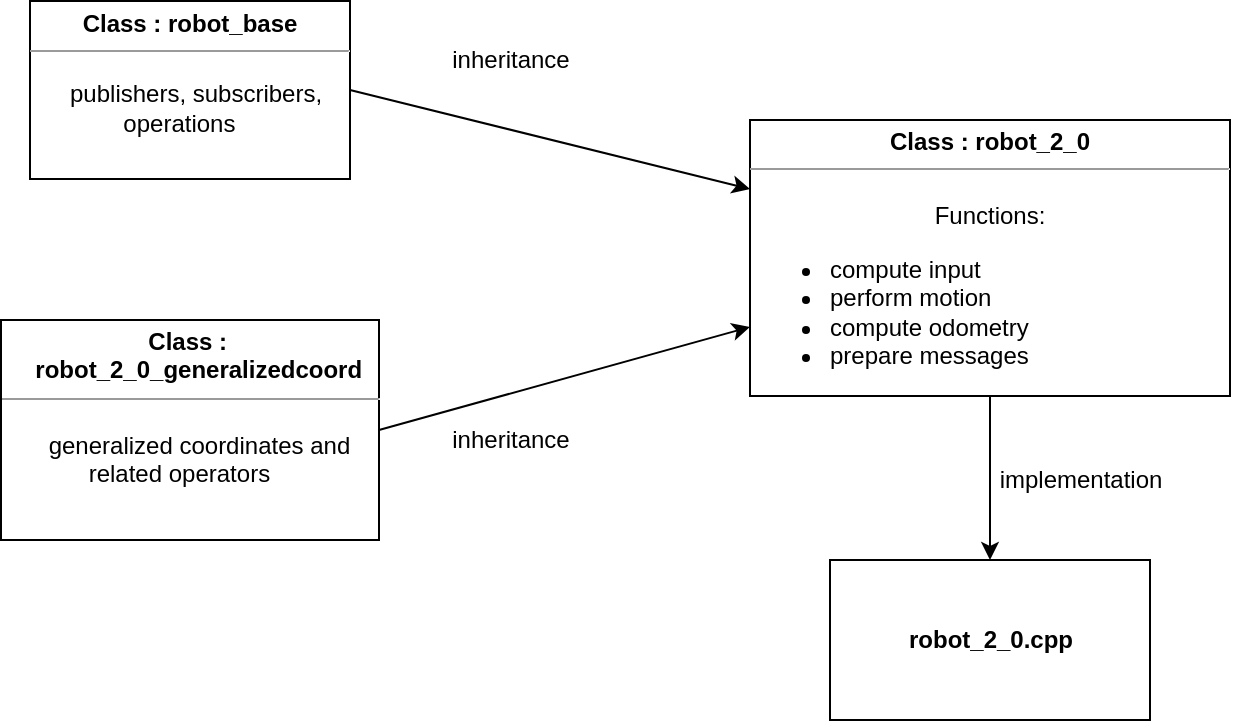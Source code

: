 <mxfile version="13.1.14" type="device"><diagram id="9Rt7dlmSwnU8pNxs5tLP" name="Page-1"><mxGraphModel dx="1234" dy="549" grid="1" gridSize="10" guides="1" tooltips="1" connect="1" arrows="1" fold="1" page="1" pageScale="1" pageWidth="827" pageHeight="1169" math="0" shadow="0"><root><mxCell id="0"/><mxCell id="1" parent="0"/><mxCell id="lwPOiESWu4GwO_ZsnWGg-4" value="" style="endArrow=classic;html=1;exitX=1;exitY=0.5;exitDx=0;exitDy=0;entryX=0;entryY=0.25;entryDx=0;entryDy=0;" edge="1" parent="1" source="lwPOiESWu4GwO_ZsnWGg-19" target="lwPOiESWu4GwO_ZsnWGg-21"><mxGeometry width="50" height="50" relative="1" as="geometry"><mxPoint x="290" y="95" as="sourcePoint"/><mxPoint x="470" y="135" as="targetPoint"/></mxGeometry></mxCell><mxCell id="lwPOiESWu4GwO_ZsnWGg-5" value="inheritance" style="text;html=1;align=center;verticalAlign=middle;resizable=0;points=[];autosize=1;" vertex="1" parent="1"><mxGeometry x="245" y="70" width="70" height="20" as="geometry"/></mxCell><mxCell id="lwPOiESWu4GwO_ZsnWGg-6" value="inheritance" style="text;html=1;align=center;verticalAlign=middle;resizable=0;points=[];autosize=1;" vertex="1" parent="1"><mxGeometry x="245" y="260" width="70" height="20" as="geometry"/></mxCell><mxCell id="lwPOiESWu4GwO_ZsnWGg-7" value="" style="endArrow=classic;html=1;exitX=1;exitY=0.5;exitDx=0;exitDy=0;entryX=0;entryY=0.75;entryDx=0;entryDy=0;" edge="1" parent="1" source="lwPOiESWu4GwO_ZsnWGg-20" target="lwPOiESWu4GwO_ZsnWGg-21"><mxGeometry width="50" height="50" relative="1" as="geometry"><mxPoint x="291" y="275" as="sourcePoint"/><mxPoint x="470" y="225" as="targetPoint"/></mxGeometry></mxCell><mxCell id="lwPOiESWu4GwO_ZsnWGg-19" value="&lt;p style=&quot;margin: 0px ; margin-top: 4px ; text-align: center&quot;&gt;&lt;b&gt;Class : robot_base&lt;/b&gt;&lt;/p&gt;&lt;hr size=&quot;1&quot;&gt;&lt;div style=&quot;height: 2px&quot;&gt;&lt;span style=&quot;text-align: center&quot;&gt;&amp;nbsp; &amp;nbsp; &amp;nbsp;&lt;/span&gt;&lt;/div&gt;&lt;div style=&quot;height: 2px&quot;&gt;&lt;span style=&quot;text-align: center&quot;&gt;&lt;br&gt;&lt;/span&gt;&lt;/div&gt;&lt;div style=&quot;height: 2px&quot;&gt;&lt;span style=&quot;text-align: center&quot;&gt;&lt;br&gt;&lt;/span&gt;&lt;/div&gt;&lt;div style=&quot;height: 2px&quot;&gt;&lt;span style=&quot;text-align: center&quot;&gt;&lt;br&gt;&lt;/span&gt;&lt;/div&gt;&lt;div style=&quot;height: 2px&quot;&gt;&lt;span style=&quot;text-align: center&quot;&gt;&amp;nbsp; &amp;nbsp; &amp;nbsp; publishers, subscribers,&amp;nbsp;&lt;/span&gt;&lt;br style=&quot;text-align: center&quot;&gt;&lt;span style=&quot;text-align: center&quot;&gt;&amp;nbsp; &amp;nbsp; &amp;nbsp; &amp;nbsp; &amp;nbsp; &amp;nbsp; &amp;nbsp; operations&lt;/span&gt;&lt;/div&gt;" style="verticalAlign=top;align=left;overflow=fill;fontSize=12;fontFamily=Helvetica;html=1;" vertex="1" parent="1"><mxGeometry x="40" y="50.5" width="160" height="89" as="geometry"/></mxCell><mxCell id="lwPOiESWu4GwO_ZsnWGg-20" value="&lt;p style=&quot;margin: 0px ; margin-top: 4px ; text-align: center&quot;&gt;&lt;b&gt;Class :&amp;nbsp;&lt;/b&gt;&lt;/p&gt;&lt;b style=&quot;text-align: center&quot;&gt;&amp;nbsp; &amp;nbsp; &amp;nbsp;robot_2_0_generalizedcoord&lt;/b&gt;&lt;hr size=&quot;1&quot;&gt;&lt;div style=&quot;height: 2px&quot;&gt;&lt;span style=&quot;text-align: center&quot;&gt;&amp;nbsp; &amp;nbsp; &amp;nbsp;&lt;/span&gt;&lt;/div&gt;&lt;div style=&quot;height: 2px&quot;&gt;&lt;span style=&quot;text-align: center&quot;&gt;&lt;br&gt;&lt;/span&gt;&lt;/div&gt;&lt;div style=&quot;height: 2px&quot;&gt;&lt;span style=&quot;text-align: center&quot;&gt;&lt;br&gt;&lt;/span&gt;&lt;/div&gt;&lt;div style=&quot;height: 2px&quot;&gt;&lt;span style=&quot;text-align: center&quot;&gt;&lt;br&gt;&lt;/span&gt;&lt;/div&gt;&lt;div style=&quot;height: 2px&quot;&gt;&lt;span style=&quot;text-align: center&quot;&gt;&amp;nbsp; &amp;nbsp; &amp;nbsp;&lt;/span&gt;&lt;/div&gt;&lt;span style=&quot;text-align: center&quot;&gt;&amp;nbsp; &amp;nbsp; &amp;nbsp; &amp;nbsp;generalized coordinates and&amp;nbsp;&lt;/span&gt;&lt;br style=&quot;text-align: center&quot;&gt;&lt;span style=&quot;text-align: center&quot;&gt;&amp;nbsp; &amp;nbsp; &amp;nbsp; &amp;nbsp; &amp;nbsp; &amp;nbsp; &amp;nbsp;related operators&lt;/span&gt;" style="verticalAlign=top;align=left;overflow=fill;fontSize=12;fontFamily=Helvetica;html=1;" vertex="1" parent="1"><mxGeometry x="25.5" y="210" width="189" height="110" as="geometry"/></mxCell><mxCell id="lwPOiESWu4GwO_ZsnWGg-21" value="&lt;p style=&quot;margin: 0px ; margin-top: 4px ; text-align: center&quot;&gt;&lt;b&gt;Class : robot_2_0&lt;/b&gt;&lt;/p&gt;&lt;hr size=&quot;1&quot;&gt;&lt;div style=&quot;height: 2px&quot;&gt;&lt;span style=&quot;text-align: center&quot;&gt;&amp;nbsp;&lt;/span&gt;&lt;/div&gt;&lt;div style=&quot;height: 2px&quot;&gt;&lt;span style=&quot;text-align: center&quot;&gt;&lt;br&gt;&lt;/span&gt;&lt;/div&gt;&lt;div style=&quot;height: 2px&quot;&gt;&lt;span style=&quot;text-align: center&quot;&gt;&lt;br&gt;&lt;/span&gt;&lt;/div&gt;&lt;div style=&quot;height: 2px&quot;&gt;&lt;span style=&quot;text-align: center&quot;&gt;&lt;br&gt;&lt;/span&gt;&lt;/div&gt;&lt;div style=&quot;height: 2px&quot;&gt;&lt;span style=&quot;text-align: center&quot;&gt;&amp;nbsp; &amp;nbsp; &amp;nbsp;&amp;nbsp;&lt;/span&gt;&lt;br&gt;&lt;/div&gt;&lt;span&gt;&lt;div style=&quot;text-align: center&quot;&gt;&lt;span&gt;Functions:&lt;/span&gt;&lt;/div&gt;&lt;/span&gt;&lt;ul&gt;&lt;li&gt;&lt;span style=&quot;text-align: center&quot;&gt;compute input&lt;/span&gt;&lt;/li&gt;&lt;li&gt;&lt;span style=&quot;text-align: center&quot;&gt;perform motion&lt;/span&gt;&lt;/li&gt;&lt;li&gt;&lt;span style=&quot;text-align: center&quot;&gt;compute odometry&lt;/span&gt;&lt;/li&gt;&lt;li&gt;prepare messages&amp;nbsp; &amp;nbsp; &amp;nbsp; &amp;nbsp;&lt;/li&gt;&lt;/ul&gt;" style="verticalAlign=top;align=left;overflow=fill;fontSize=12;fontFamily=Helvetica;html=1;" vertex="1" parent="1"><mxGeometry x="400" y="110" width="240" height="138" as="geometry"/></mxCell><mxCell id="lwPOiESWu4GwO_ZsnWGg-22" value="" style="endArrow=classic;html=1;exitX=0.5;exitY=1;exitDx=0;exitDy=0;entryX=0.5;entryY=0;entryDx=0;entryDy=0;" edge="1" parent="1" source="lwPOiESWu4GwO_ZsnWGg-21" target="lwPOiESWu4GwO_ZsnWGg-23"><mxGeometry width="50" height="50" relative="1" as="geometry"><mxPoint x="224.5" y="275" as="sourcePoint"/><mxPoint x="400" y="213.5" as="targetPoint"/></mxGeometry></mxCell><mxCell id="lwPOiESWu4GwO_ZsnWGg-23" value="&lt;b&gt;robot_2_0.cpp&lt;/b&gt;" style="html=1;" vertex="1" parent="1"><mxGeometry x="440" y="330" width="160" height="80" as="geometry"/></mxCell><mxCell id="lwPOiESWu4GwO_ZsnWGg-24" value="implementation" style="text;html=1;align=center;verticalAlign=middle;resizable=0;points=[];autosize=1;" vertex="1" parent="1"><mxGeometry x="515" y="280" width="100" height="20" as="geometry"/></mxCell></root></mxGraphModel></diagram></mxfile>